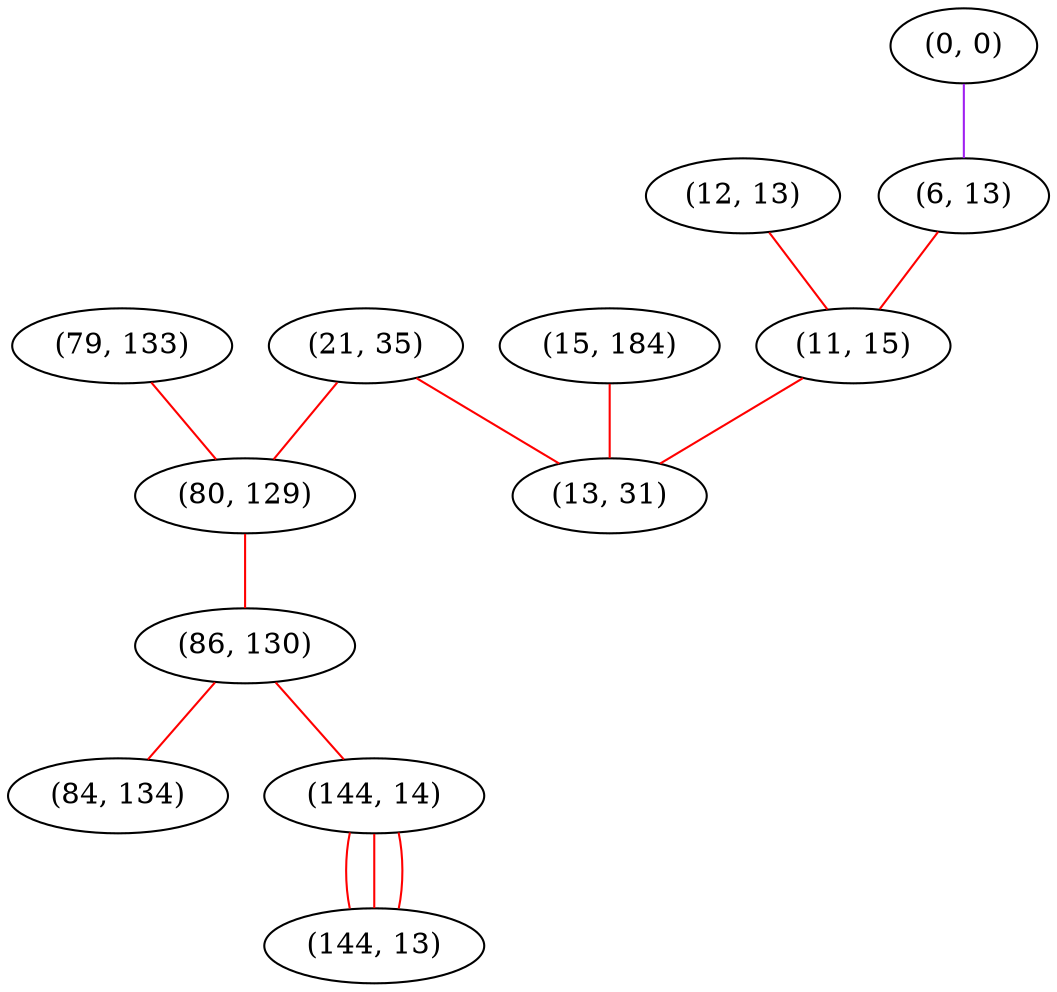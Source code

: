 graph "" {
"(79, 133)";
"(15, 184)";
"(12, 13)";
"(0, 0)";
"(21, 35)";
"(80, 129)";
"(86, 130)";
"(84, 134)";
"(6, 13)";
"(144, 14)";
"(11, 15)";
"(13, 31)";
"(144, 13)";
"(79, 133)" -- "(80, 129)"  [color=red, key=0, weight=1];
"(15, 184)" -- "(13, 31)"  [color=red, key=0, weight=1];
"(12, 13)" -- "(11, 15)"  [color=red, key=0, weight=1];
"(0, 0)" -- "(6, 13)"  [color=purple, key=0, weight=4];
"(21, 35)" -- "(80, 129)"  [color=red, key=0, weight=1];
"(21, 35)" -- "(13, 31)"  [color=red, key=0, weight=1];
"(80, 129)" -- "(86, 130)"  [color=red, key=0, weight=1];
"(86, 130)" -- "(144, 14)"  [color=red, key=0, weight=1];
"(86, 130)" -- "(84, 134)"  [color=red, key=0, weight=1];
"(6, 13)" -- "(11, 15)"  [color=red, key=0, weight=1];
"(144, 14)" -- "(144, 13)"  [color=red, key=0, weight=1];
"(144, 14)" -- "(144, 13)"  [color=red, key=1, weight=1];
"(144, 14)" -- "(144, 13)"  [color=red, key=2, weight=1];
"(11, 15)" -- "(13, 31)"  [color=red, key=0, weight=1];
}

